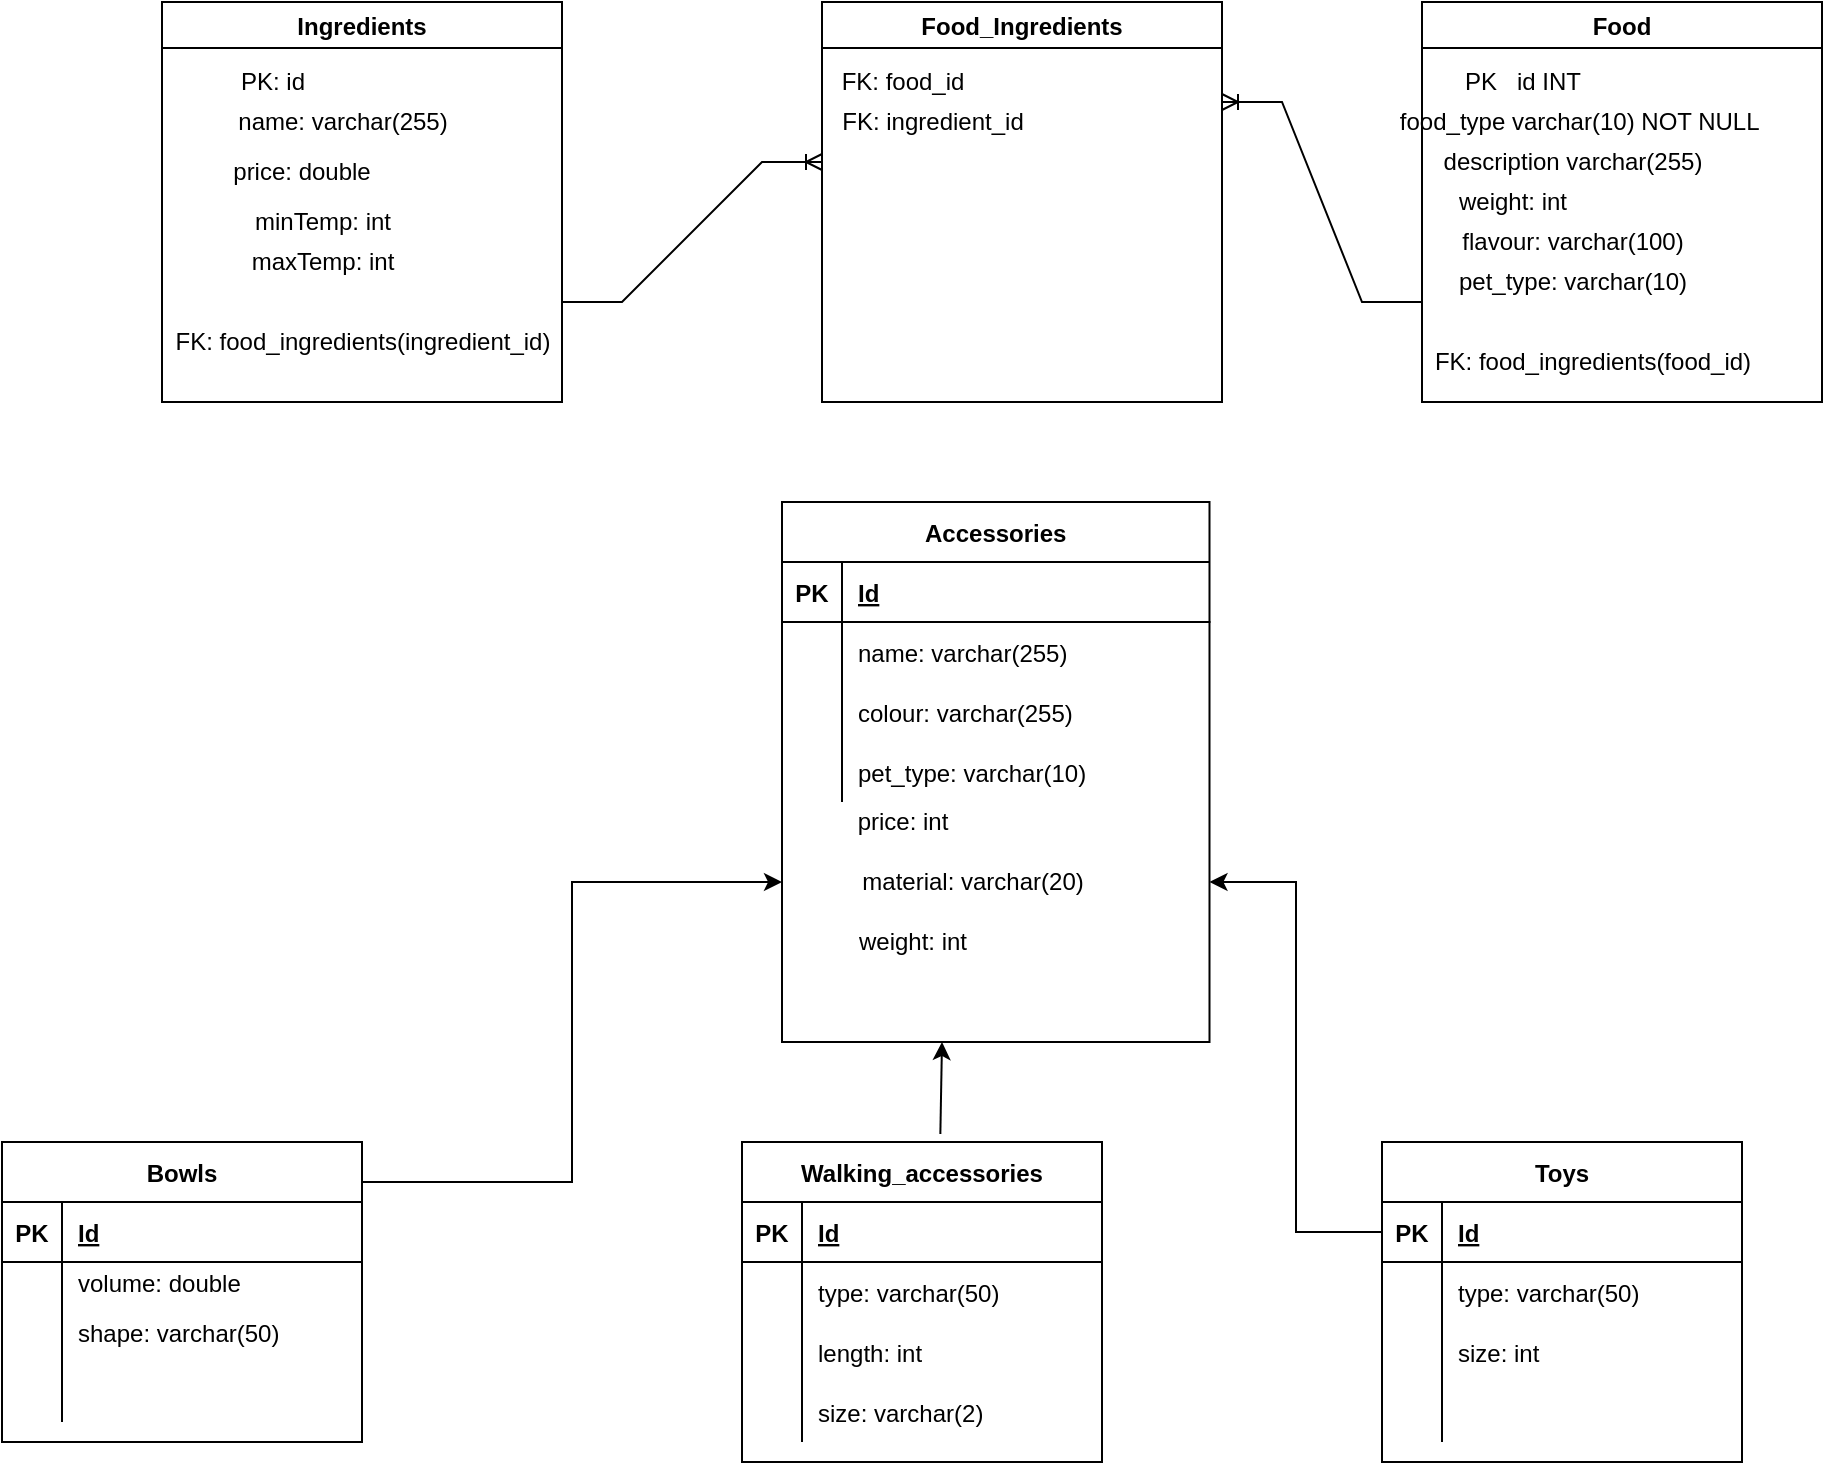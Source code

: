 <mxfile version="16.4.7" type="github">
  <diagram id="R2lEEEUBdFMjLlhIrx00" name="Page-1">
    <mxGraphModel dx="1848" dy="540" grid="1" gridSize="10" guides="1" tooltips="1" connect="1" arrows="1" fold="1" page="1" pageScale="1" pageWidth="850" pageHeight="1100" math="0" shadow="0" extFonts="Permanent Marker^https://fonts.googleapis.com/css?family=Permanent+Marker">
      <root>
        <mxCell id="0" />
        <mxCell id="1" parent="0" />
        <mxCell id="rDHi2IthwMf_unDpR9xK-4" value="Food" style="swimlane;" vertex="1" parent="1">
          <mxGeometry x="20" y="30" width="200" height="200" as="geometry" />
        </mxCell>
        <mxCell id="rDHi2IthwMf_unDpR9xK-5" value="PK&amp;nbsp; &amp;nbsp;id INT" style="text;html=1;align=center;verticalAlign=middle;resizable=0;points=[];autosize=1;strokeColor=none;fillColor=none;" vertex="1" parent="rDHi2IthwMf_unDpR9xK-4">
          <mxGeometry x="15" y="30" width="70" height="20" as="geometry" />
        </mxCell>
        <mxCell id="rDHi2IthwMf_unDpR9xK-12" value="&lt;blockquote style=&quot;margin: 0 0 0 40px ; border: none ; padding: 0px&quot;&gt;&lt;span style=&quot;white-space: pre&quot;&gt;	&lt;/span&gt;&lt;span style=&quot;white-space: pre&quot;&gt;	&lt;/span&gt;food_type varchar(10) NOT NULL&lt;/blockquote&gt;" style="text;html=1;align=center;verticalAlign=middle;resizable=0;points=[];autosize=1;strokeColor=none;fillColor=none;" vertex="1" parent="rDHi2IthwMf_unDpR9xK-4">
          <mxGeometry x="-90" y="50" width="290" height="20" as="geometry" />
        </mxCell>
        <mxCell id="rDHi2IthwMf_unDpR9xK-13" value="description varchar(255)" style="text;html=1;align=center;verticalAlign=middle;resizable=0;points=[];autosize=1;strokeColor=none;fillColor=none;" vertex="1" parent="rDHi2IthwMf_unDpR9xK-4">
          <mxGeometry y="70" width="150" height="20" as="geometry" />
        </mxCell>
        <mxCell id="rDHi2IthwMf_unDpR9xK-25" value="FK: food_ingredients(food_id)" style="text;html=1;align=center;verticalAlign=middle;resizable=0;points=[];autosize=1;strokeColor=none;fillColor=none;" vertex="1" parent="rDHi2IthwMf_unDpR9xK-4">
          <mxGeometry y="170" width="170" height="20" as="geometry" />
        </mxCell>
        <mxCell id="rDHi2IthwMf_unDpR9xK-34" value="weight: int" style="text;html=1;align=center;verticalAlign=middle;resizable=0;points=[];autosize=1;strokeColor=none;fillColor=none;" vertex="1" parent="rDHi2IthwMf_unDpR9xK-4">
          <mxGeometry x="10" y="90" width="70" height="20" as="geometry" />
        </mxCell>
        <mxCell id="rDHi2IthwMf_unDpR9xK-35" value="flavour: varchar(100)" style="text;html=1;align=center;verticalAlign=middle;resizable=0;points=[];autosize=1;strokeColor=none;fillColor=none;" vertex="1" parent="rDHi2IthwMf_unDpR9xK-4">
          <mxGeometry x="10" y="110" width="130" height="20" as="geometry" />
        </mxCell>
        <mxCell id="rDHi2IthwMf_unDpR9xK-62" value="pet_type: varchar(10)" style="text;html=1;align=center;verticalAlign=middle;resizable=0;points=[];autosize=1;strokeColor=none;fillColor=none;" vertex="1" parent="rDHi2IthwMf_unDpR9xK-4">
          <mxGeometry x="10" y="130" width="130" height="20" as="geometry" />
        </mxCell>
        <mxCell id="rDHi2IthwMf_unDpR9xK-14" value="Food_Ingredients" style="swimlane;" vertex="1" parent="1">
          <mxGeometry x="-280" y="30" width="200" height="200" as="geometry" />
        </mxCell>
        <mxCell id="rDHi2IthwMf_unDpR9xK-15" value="FK: food_id" style="text;html=1;align=center;verticalAlign=middle;resizable=0;points=[];autosize=1;strokeColor=none;fillColor=none;" vertex="1" parent="rDHi2IthwMf_unDpR9xK-14">
          <mxGeometry y="30" width="80" height="20" as="geometry" />
        </mxCell>
        <mxCell id="rDHi2IthwMf_unDpR9xK-16" value="FK: ingredient_id" style="text;html=1;align=center;verticalAlign=middle;resizable=0;points=[];autosize=1;strokeColor=none;fillColor=none;" vertex="1" parent="rDHi2IthwMf_unDpR9xK-14">
          <mxGeometry y="50" width="110" height="20" as="geometry" />
        </mxCell>
        <mxCell id="rDHi2IthwMf_unDpR9xK-18" value="Ingredients" style="swimlane;" vertex="1" parent="1">
          <mxGeometry x="-610" y="30" width="200" height="200" as="geometry" />
        </mxCell>
        <mxCell id="rDHi2IthwMf_unDpR9xK-19" value="PK: id" style="text;html=1;align=center;verticalAlign=middle;resizable=0;points=[];autosize=1;strokeColor=none;fillColor=none;" vertex="1" parent="rDHi2IthwMf_unDpR9xK-18">
          <mxGeometry x="30" y="30" width="50" height="20" as="geometry" />
        </mxCell>
        <mxCell id="rDHi2IthwMf_unDpR9xK-20" value="name: varchar(255)" style="text;html=1;align=center;verticalAlign=middle;resizable=0;points=[];autosize=1;strokeColor=none;fillColor=none;" vertex="1" parent="rDHi2IthwMf_unDpR9xK-18">
          <mxGeometry x="30" y="50" width="120" height="20" as="geometry" />
        </mxCell>
        <mxCell id="rDHi2IthwMf_unDpR9xK-21" value="price: double" style="text;html=1;strokeColor=none;fillColor=none;align=center;verticalAlign=middle;whiteSpace=wrap;rounded=0;" vertex="1" parent="rDHi2IthwMf_unDpR9xK-18">
          <mxGeometry x="20" y="70" width="100" height="30" as="geometry" />
        </mxCell>
        <mxCell id="rDHi2IthwMf_unDpR9xK-22" value="minTemp: int" style="text;html=1;align=center;verticalAlign=middle;resizable=0;points=[];autosize=1;strokeColor=none;fillColor=none;" vertex="1" parent="rDHi2IthwMf_unDpR9xK-18">
          <mxGeometry x="40" y="100" width="80" height="20" as="geometry" />
        </mxCell>
        <mxCell id="rDHi2IthwMf_unDpR9xK-23" value="maxTemp: int" style="text;html=1;align=center;verticalAlign=middle;resizable=0;points=[];autosize=1;strokeColor=none;fillColor=none;" vertex="1" parent="rDHi2IthwMf_unDpR9xK-18">
          <mxGeometry x="35" y="120" width="90" height="20" as="geometry" />
        </mxCell>
        <mxCell id="rDHi2IthwMf_unDpR9xK-26" value="FK: food_ingredients(ingredient_id)" style="text;html=1;align=center;verticalAlign=middle;resizable=0;points=[];autosize=1;strokeColor=none;fillColor=none;" vertex="1" parent="rDHi2IthwMf_unDpR9xK-18">
          <mxGeometry y="160" width="200" height="20" as="geometry" />
        </mxCell>
        <mxCell id="rDHi2IthwMf_unDpR9xK-28" value="" style="edgeStyle=entityRelationEdgeStyle;fontSize=12;html=1;endArrow=ERoneToMany;rounded=0;" edge="1" parent="1">
          <mxGeometry width="100" height="100" relative="1" as="geometry">
            <mxPoint x="-410" y="180" as="sourcePoint" />
            <mxPoint x="-280" y="110" as="targetPoint" />
          </mxGeometry>
        </mxCell>
        <mxCell id="rDHi2IthwMf_unDpR9xK-32" value="" style="edgeStyle=entityRelationEdgeStyle;fontSize=12;html=1;endArrow=none;rounded=0;startArrow=ERoneToMany;startFill=0;endFill=0;entryX=0;entryY=0.75;entryDx=0;entryDy=0;" edge="1" parent="1" target="rDHi2IthwMf_unDpR9xK-4">
          <mxGeometry width="100" height="100" relative="1" as="geometry">
            <mxPoint x="-80" y="80" as="sourcePoint" />
            <mxPoint x="-10" y="180" as="targetPoint" />
          </mxGeometry>
        </mxCell>
        <mxCell id="rDHi2IthwMf_unDpR9xK-63" value="Accessories" style="shape=table;startSize=30;container=1;collapsible=1;childLayout=tableLayout;fixedRows=1;rowLines=0;fontStyle=1;align=center;resizeLast=1;" vertex="1" parent="1">
          <mxGeometry x="-300" y="280" width="213.75" height="270" as="geometry" />
        </mxCell>
        <mxCell id="rDHi2IthwMf_unDpR9xK-64" value="" style="shape=tableRow;horizontal=0;startSize=0;swimlaneHead=0;swimlaneBody=0;fillColor=none;collapsible=0;dropTarget=0;points=[[0,0.5],[1,0.5]];portConstraint=eastwest;top=0;left=0;right=0;bottom=1;" vertex="1" parent="rDHi2IthwMf_unDpR9xK-63">
          <mxGeometry y="30" width="213.75" height="30" as="geometry" />
        </mxCell>
        <mxCell id="rDHi2IthwMf_unDpR9xK-65" value="PK" style="shape=partialRectangle;connectable=0;fillColor=none;top=0;left=0;bottom=0;right=0;fontStyle=1;overflow=hidden;" vertex="1" parent="rDHi2IthwMf_unDpR9xK-64">
          <mxGeometry width="30" height="30" as="geometry">
            <mxRectangle width="30" height="30" as="alternateBounds" />
          </mxGeometry>
        </mxCell>
        <mxCell id="rDHi2IthwMf_unDpR9xK-66" value="Id" style="shape=partialRectangle;connectable=0;fillColor=none;top=0;left=0;bottom=0;right=0;align=left;spacingLeft=6;fontStyle=5;overflow=hidden;" vertex="1" parent="rDHi2IthwMf_unDpR9xK-64">
          <mxGeometry x="30" width="183.75" height="30" as="geometry">
            <mxRectangle width="183.75" height="30" as="alternateBounds" />
          </mxGeometry>
        </mxCell>
        <mxCell id="rDHi2IthwMf_unDpR9xK-67" value="" style="shape=tableRow;horizontal=0;startSize=0;swimlaneHead=0;swimlaneBody=0;fillColor=none;collapsible=0;dropTarget=0;points=[[0,0.5],[1,0.5]];portConstraint=eastwest;top=0;left=0;right=0;bottom=0;" vertex="1" parent="rDHi2IthwMf_unDpR9xK-63">
          <mxGeometry y="60" width="213.75" height="30" as="geometry" />
        </mxCell>
        <mxCell id="rDHi2IthwMf_unDpR9xK-68" value="" style="shape=partialRectangle;connectable=0;fillColor=none;top=0;left=0;bottom=0;right=0;editable=1;overflow=hidden;" vertex="1" parent="rDHi2IthwMf_unDpR9xK-67">
          <mxGeometry width="30" height="30" as="geometry">
            <mxRectangle width="30" height="30" as="alternateBounds" />
          </mxGeometry>
        </mxCell>
        <mxCell id="rDHi2IthwMf_unDpR9xK-69" value="name: varchar(255)" style="shape=partialRectangle;connectable=0;fillColor=none;top=0;left=0;bottom=0;right=0;align=left;spacingLeft=6;overflow=hidden;" vertex="1" parent="rDHi2IthwMf_unDpR9xK-67">
          <mxGeometry x="30" width="183.75" height="30" as="geometry">
            <mxRectangle width="183.75" height="30" as="alternateBounds" />
          </mxGeometry>
        </mxCell>
        <mxCell id="rDHi2IthwMf_unDpR9xK-70" value="" style="shape=tableRow;horizontal=0;startSize=0;swimlaneHead=0;swimlaneBody=0;fillColor=none;collapsible=0;dropTarget=0;points=[[0,0.5],[1,0.5]];portConstraint=eastwest;top=0;left=0;right=0;bottom=0;" vertex="1" parent="rDHi2IthwMf_unDpR9xK-63">
          <mxGeometry y="90" width="213.75" height="30" as="geometry" />
        </mxCell>
        <mxCell id="rDHi2IthwMf_unDpR9xK-71" value="" style="shape=partialRectangle;connectable=0;fillColor=none;top=0;left=0;bottom=0;right=0;editable=1;overflow=hidden;" vertex="1" parent="rDHi2IthwMf_unDpR9xK-70">
          <mxGeometry width="30" height="30" as="geometry">
            <mxRectangle width="30" height="30" as="alternateBounds" />
          </mxGeometry>
        </mxCell>
        <mxCell id="rDHi2IthwMf_unDpR9xK-72" value="colour: varchar(255)" style="shape=partialRectangle;connectable=0;fillColor=none;top=0;left=0;bottom=0;right=0;align=left;spacingLeft=6;overflow=hidden;" vertex="1" parent="rDHi2IthwMf_unDpR9xK-70">
          <mxGeometry x="30" width="183.75" height="30" as="geometry">
            <mxRectangle width="183.75" height="30" as="alternateBounds" />
          </mxGeometry>
        </mxCell>
        <mxCell id="rDHi2IthwMf_unDpR9xK-73" value="" style="shape=tableRow;horizontal=0;startSize=0;swimlaneHead=0;swimlaneBody=0;fillColor=none;collapsible=0;dropTarget=0;points=[[0,0.5],[1,0.5]];portConstraint=eastwest;top=0;left=0;right=0;bottom=0;" vertex="1" parent="rDHi2IthwMf_unDpR9xK-63">
          <mxGeometry y="120" width="213.75" height="30" as="geometry" />
        </mxCell>
        <mxCell id="rDHi2IthwMf_unDpR9xK-74" value="" style="shape=partialRectangle;connectable=0;fillColor=none;top=0;left=0;bottom=0;right=0;editable=1;overflow=hidden;" vertex="1" parent="rDHi2IthwMf_unDpR9xK-73">
          <mxGeometry width="30" height="30" as="geometry">
            <mxRectangle width="30" height="30" as="alternateBounds" />
          </mxGeometry>
        </mxCell>
        <mxCell id="rDHi2IthwMf_unDpR9xK-75" value="pet_type: varchar(10)" style="shape=partialRectangle;connectable=0;fillColor=none;top=0;left=0;bottom=0;right=0;align=left;spacingLeft=6;overflow=hidden;" vertex="1" parent="rDHi2IthwMf_unDpR9xK-73">
          <mxGeometry x="30" width="183.75" height="30" as="geometry">
            <mxRectangle width="183.75" height="30" as="alternateBounds" />
          </mxGeometry>
        </mxCell>
        <mxCell id="rDHi2IthwMf_unDpR9xK-79" value="price: int" style="text;html=1;align=center;verticalAlign=middle;resizable=0;points=[];autosize=1;strokeColor=none;fillColor=none;" vertex="1" parent="1">
          <mxGeometry x="-270" y="430" width="60" height="20" as="geometry" />
        </mxCell>
        <mxCell id="rDHi2IthwMf_unDpR9xK-82" value="Bowls" style="shape=table;startSize=30;container=1;collapsible=1;childLayout=tableLayout;fixedRows=1;rowLines=0;fontStyle=1;align=center;resizeLast=1;" vertex="1" parent="1">
          <mxGeometry x="-690" y="600" width="180" height="150" as="geometry" />
        </mxCell>
        <mxCell id="rDHi2IthwMf_unDpR9xK-83" value="" style="shape=tableRow;horizontal=0;startSize=0;swimlaneHead=0;swimlaneBody=0;fillColor=none;collapsible=0;dropTarget=0;points=[[0,0.5],[1,0.5]];portConstraint=eastwest;top=0;left=0;right=0;bottom=1;" vertex="1" parent="rDHi2IthwMf_unDpR9xK-82">
          <mxGeometry y="30" width="180" height="30" as="geometry" />
        </mxCell>
        <mxCell id="rDHi2IthwMf_unDpR9xK-84" value="PK" style="shape=partialRectangle;connectable=0;fillColor=none;top=0;left=0;bottom=0;right=0;fontStyle=1;overflow=hidden;" vertex="1" parent="rDHi2IthwMf_unDpR9xK-83">
          <mxGeometry width="30" height="30" as="geometry">
            <mxRectangle width="30" height="30" as="alternateBounds" />
          </mxGeometry>
        </mxCell>
        <mxCell id="rDHi2IthwMf_unDpR9xK-85" value="Id" style="shape=partialRectangle;connectable=0;fillColor=none;top=0;left=0;bottom=0;right=0;align=left;spacingLeft=6;fontStyle=5;overflow=hidden;" vertex="1" parent="rDHi2IthwMf_unDpR9xK-83">
          <mxGeometry x="30" width="150" height="30" as="geometry">
            <mxRectangle width="150" height="30" as="alternateBounds" />
          </mxGeometry>
        </mxCell>
        <mxCell id="rDHi2IthwMf_unDpR9xK-86" value="" style="shape=tableRow;horizontal=0;startSize=0;swimlaneHead=0;swimlaneBody=0;fillColor=none;collapsible=0;dropTarget=0;points=[[0,0.5],[1,0.5]];portConstraint=eastwest;top=0;left=0;right=0;bottom=0;" vertex="1" parent="rDHi2IthwMf_unDpR9xK-82">
          <mxGeometry y="60" width="180" height="20" as="geometry" />
        </mxCell>
        <mxCell id="rDHi2IthwMf_unDpR9xK-87" value="" style="shape=partialRectangle;connectable=0;fillColor=none;top=0;left=0;bottom=0;right=0;editable=1;overflow=hidden;" vertex="1" parent="rDHi2IthwMf_unDpR9xK-86">
          <mxGeometry width="30" height="20" as="geometry">
            <mxRectangle width="30" height="20" as="alternateBounds" />
          </mxGeometry>
        </mxCell>
        <mxCell id="rDHi2IthwMf_unDpR9xK-88" value="volume: double" style="shape=partialRectangle;connectable=0;fillColor=none;top=0;left=0;bottom=0;right=0;align=left;spacingLeft=6;overflow=hidden;" vertex="1" parent="rDHi2IthwMf_unDpR9xK-86">
          <mxGeometry x="30" width="150" height="20" as="geometry">
            <mxRectangle width="150" height="20" as="alternateBounds" />
          </mxGeometry>
        </mxCell>
        <mxCell id="rDHi2IthwMf_unDpR9xK-89" value="" style="shape=tableRow;horizontal=0;startSize=0;swimlaneHead=0;swimlaneBody=0;fillColor=none;collapsible=0;dropTarget=0;points=[[0,0.5],[1,0.5]];portConstraint=eastwest;top=0;left=0;right=0;bottom=0;" vertex="1" parent="rDHi2IthwMf_unDpR9xK-82">
          <mxGeometry y="80" width="180" height="30" as="geometry" />
        </mxCell>
        <mxCell id="rDHi2IthwMf_unDpR9xK-90" value="" style="shape=partialRectangle;connectable=0;fillColor=none;top=0;left=0;bottom=0;right=0;editable=1;overflow=hidden;" vertex="1" parent="rDHi2IthwMf_unDpR9xK-89">
          <mxGeometry width="30" height="30" as="geometry">
            <mxRectangle width="30" height="30" as="alternateBounds" />
          </mxGeometry>
        </mxCell>
        <mxCell id="rDHi2IthwMf_unDpR9xK-91" value="shape: varchar(50)" style="shape=partialRectangle;connectable=0;fillColor=none;top=0;left=0;bottom=0;right=0;align=left;spacingLeft=6;overflow=hidden;" vertex="1" parent="rDHi2IthwMf_unDpR9xK-89">
          <mxGeometry x="30" width="150" height="30" as="geometry">
            <mxRectangle width="150" height="30" as="alternateBounds" />
          </mxGeometry>
        </mxCell>
        <mxCell id="rDHi2IthwMf_unDpR9xK-92" value="" style="shape=tableRow;horizontal=0;startSize=0;swimlaneHead=0;swimlaneBody=0;fillColor=none;collapsible=0;dropTarget=0;points=[[0,0.5],[1,0.5]];portConstraint=eastwest;top=0;left=0;right=0;bottom=0;" vertex="1" parent="rDHi2IthwMf_unDpR9xK-82">
          <mxGeometry y="110" width="180" height="30" as="geometry" />
        </mxCell>
        <mxCell id="rDHi2IthwMf_unDpR9xK-93" value="" style="shape=partialRectangle;connectable=0;fillColor=none;top=0;left=0;bottom=0;right=0;editable=1;overflow=hidden;" vertex="1" parent="rDHi2IthwMf_unDpR9xK-92">
          <mxGeometry width="30" height="30" as="geometry">
            <mxRectangle width="30" height="30" as="alternateBounds" />
          </mxGeometry>
        </mxCell>
        <mxCell id="rDHi2IthwMf_unDpR9xK-94" value="" style="shape=partialRectangle;connectable=0;fillColor=none;top=0;left=0;bottom=0;right=0;align=left;spacingLeft=6;overflow=hidden;" vertex="1" parent="rDHi2IthwMf_unDpR9xK-92">
          <mxGeometry x="30" width="150" height="30" as="geometry">
            <mxRectangle width="150" height="30" as="alternateBounds" />
          </mxGeometry>
        </mxCell>
        <mxCell id="rDHi2IthwMf_unDpR9xK-95" value="&lt;span style=&quot;text-align: left&quot;&gt;material: varchar(20)&lt;/span&gt;" style="text;html=1;align=center;verticalAlign=middle;resizable=0;points=[];autosize=1;strokeColor=none;fillColor=none;" vertex="1" parent="1">
          <mxGeometry x="-270" y="460" width="130" height="20" as="geometry" />
        </mxCell>
        <mxCell id="rDHi2IthwMf_unDpR9xK-96" value="weight: int" style="text;html=1;align=center;verticalAlign=middle;resizable=0;points=[];autosize=1;strokeColor=none;fillColor=none;" vertex="1" parent="1">
          <mxGeometry x="-270" y="490" width="70" height="20" as="geometry" />
        </mxCell>
        <mxCell id="rDHi2IthwMf_unDpR9xK-99" value="Walking_accessories" style="shape=table;startSize=30;container=1;collapsible=1;childLayout=tableLayout;fixedRows=1;rowLines=0;fontStyle=1;align=center;resizeLast=1;" vertex="1" parent="1">
          <mxGeometry x="-320" y="600" width="180" height="160" as="geometry" />
        </mxCell>
        <mxCell id="rDHi2IthwMf_unDpR9xK-100" value="" style="shape=tableRow;horizontal=0;startSize=0;swimlaneHead=0;swimlaneBody=0;fillColor=none;collapsible=0;dropTarget=0;points=[[0,0.5],[1,0.5]];portConstraint=eastwest;top=0;left=0;right=0;bottom=1;" vertex="1" parent="rDHi2IthwMf_unDpR9xK-99">
          <mxGeometry y="30" width="180" height="30" as="geometry" />
        </mxCell>
        <mxCell id="rDHi2IthwMf_unDpR9xK-101" value="PK" style="shape=partialRectangle;connectable=0;fillColor=none;top=0;left=0;bottom=0;right=0;fontStyle=1;overflow=hidden;" vertex="1" parent="rDHi2IthwMf_unDpR9xK-100">
          <mxGeometry width="30" height="30" as="geometry">
            <mxRectangle width="30" height="30" as="alternateBounds" />
          </mxGeometry>
        </mxCell>
        <mxCell id="rDHi2IthwMf_unDpR9xK-102" value="Id" style="shape=partialRectangle;connectable=0;fillColor=none;top=0;left=0;bottom=0;right=0;align=left;spacingLeft=6;fontStyle=5;overflow=hidden;" vertex="1" parent="rDHi2IthwMf_unDpR9xK-100">
          <mxGeometry x="30" width="150" height="30" as="geometry">
            <mxRectangle width="150" height="30" as="alternateBounds" />
          </mxGeometry>
        </mxCell>
        <mxCell id="rDHi2IthwMf_unDpR9xK-103" value="" style="shape=tableRow;horizontal=0;startSize=0;swimlaneHead=0;swimlaneBody=0;fillColor=none;collapsible=0;dropTarget=0;points=[[0,0.5],[1,0.5]];portConstraint=eastwest;top=0;left=0;right=0;bottom=0;" vertex="1" parent="rDHi2IthwMf_unDpR9xK-99">
          <mxGeometry y="60" width="180" height="30" as="geometry" />
        </mxCell>
        <mxCell id="rDHi2IthwMf_unDpR9xK-104" value="" style="shape=partialRectangle;connectable=0;fillColor=none;top=0;left=0;bottom=0;right=0;editable=1;overflow=hidden;" vertex="1" parent="rDHi2IthwMf_unDpR9xK-103">
          <mxGeometry width="30" height="30" as="geometry">
            <mxRectangle width="30" height="30" as="alternateBounds" />
          </mxGeometry>
        </mxCell>
        <mxCell id="rDHi2IthwMf_unDpR9xK-105" value="type: varchar(50)" style="shape=partialRectangle;connectable=0;fillColor=none;top=0;left=0;bottom=0;right=0;align=left;spacingLeft=6;overflow=hidden;" vertex="1" parent="rDHi2IthwMf_unDpR9xK-103">
          <mxGeometry x="30" width="150" height="30" as="geometry">
            <mxRectangle width="150" height="30" as="alternateBounds" />
          </mxGeometry>
        </mxCell>
        <mxCell id="rDHi2IthwMf_unDpR9xK-106" value="" style="shape=tableRow;horizontal=0;startSize=0;swimlaneHead=0;swimlaneBody=0;fillColor=none;collapsible=0;dropTarget=0;points=[[0,0.5],[1,0.5]];portConstraint=eastwest;top=0;left=0;right=0;bottom=0;" vertex="1" parent="rDHi2IthwMf_unDpR9xK-99">
          <mxGeometry y="90" width="180" height="30" as="geometry" />
        </mxCell>
        <mxCell id="rDHi2IthwMf_unDpR9xK-107" value="" style="shape=partialRectangle;connectable=0;fillColor=none;top=0;left=0;bottom=0;right=0;editable=1;overflow=hidden;" vertex="1" parent="rDHi2IthwMf_unDpR9xK-106">
          <mxGeometry width="30" height="30" as="geometry">
            <mxRectangle width="30" height="30" as="alternateBounds" />
          </mxGeometry>
        </mxCell>
        <mxCell id="rDHi2IthwMf_unDpR9xK-108" value="length: int" style="shape=partialRectangle;connectable=0;fillColor=none;top=0;left=0;bottom=0;right=0;align=left;spacingLeft=6;overflow=hidden;" vertex="1" parent="rDHi2IthwMf_unDpR9xK-106">
          <mxGeometry x="30" width="150" height="30" as="geometry">
            <mxRectangle width="150" height="30" as="alternateBounds" />
          </mxGeometry>
        </mxCell>
        <mxCell id="rDHi2IthwMf_unDpR9xK-109" value="" style="shape=tableRow;horizontal=0;startSize=0;swimlaneHead=0;swimlaneBody=0;fillColor=none;collapsible=0;dropTarget=0;points=[[0,0.5],[1,0.5]];portConstraint=eastwest;top=0;left=0;right=0;bottom=0;" vertex="1" parent="rDHi2IthwMf_unDpR9xK-99">
          <mxGeometry y="120" width="180" height="30" as="geometry" />
        </mxCell>
        <mxCell id="rDHi2IthwMf_unDpR9xK-110" value="" style="shape=partialRectangle;connectable=0;fillColor=none;top=0;left=0;bottom=0;right=0;editable=1;overflow=hidden;" vertex="1" parent="rDHi2IthwMf_unDpR9xK-109">
          <mxGeometry width="30" height="30" as="geometry">
            <mxRectangle width="30" height="30" as="alternateBounds" />
          </mxGeometry>
        </mxCell>
        <mxCell id="rDHi2IthwMf_unDpR9xK-111" value="size: varchar(2)" style="shape=partialRectangle;connectable=0;fillColor=none;top=0;left=0;bottom=0;right=0;align=left;spacingLeft=6;overflow=hidden;" vertex="1" parent="rDHi2IthwMf_unDpR9xK-109">
          <mxGeometry x="30" width="150" height="30" as="geometry">
            <mxRectangle width="150" height="30" as="alternateBounds" />
          </mxGeometry>
        </mxCell>
        <mxCell id="rDHi2IthwMf_unDpR9xK-113" value="Toys" style="shape=table;startSize=30;container=1;collapsible=1;childLayout=tableLayout;fixedRows=1;rowLines=0;fontStyle=1;align=center;resizeLast=1;" vertex="1" parent="1">
          <mxGeometry y="600" width="180" height="160" as="geometry" />
        </mxCell>
        <mxCell id="rDHi2IthwMf_unDpR9xK-114" value="" style="shape=tableRow;horizontal=0;startSize=0;swimlaneHead=0;swimlaneBody=0;fillColor=none;collapsible=0;dropTarget=0;points=[[0,0.5],[1,0.5]];portConstraint=eastwest;top=0;left=0;right=0;bottom=1;" vertex="1" parent="rDHi2IthwMf_unDpR9xK-113">
          <mxGeometry y="30" width="180" height="30" as="geometry" />
        </mxCell>
        <mxCell id="rDHi2IthwMf_unDpR9xK-115" value="PK" style="shape=partialRectangle;connectable=0;fillColor=none;top=0;left=0;bottom=0;right=0;fontStyle=1;overflow=hidden;" vertex="1" parent="rDHi2IthwMf_unDpR9xK-114">
          <mxGeometry width="30" height="30" as="geometry">
            <mxRectangle width="30" height="30" as="alternateBounds" />
          </mxGeometry>
        </mxCell>
        <mxCell id="rDHi2IthwMf_unDpR9xK-116" value="Id" style="shape=partialRectangle;connectable=0;fillColor=none;top=0;left=0;bottom=0;right=0;align=left;spacingLeft=6;fontStyle=5;overflow=hidden;" vertex="1" parent="rDHi2IthwMf_unDpR9xK-114">
          <mxGeometry x="30" width="150" height="30" as="geometry">
            <mxRectangle width="150" height="30" as="alternateBounds" />
          </mxGeometry>
        </mxCell>
        <mxCell id="rDHi2IthwMf_unDpR9xK-117" value="" style="shape=tableRow;horizontal=0;startSize=0;swimlaneHead=0;swimlaneBody=0;fillColor=none;collapsible=0;dropTarget=0;points=[[0,0.5],[1,0.5]];portConstraint=eastwest;top=0;left=0;right=0;bottom=0;" vertex="1" parent="rDHi2IthwMf_unDpR9xK-113">
          <mxGeometry y="60" width="180" height="30" as="geometry" />
        </mxCell>
        <mxCell id="rDHi2IthwMf_unDpR9xK-118" value="" style="shape=partialRectangle;connectable=0;fillColor=none;top=0;left=0;bottom=0;right=0;editable=1;overflow=hidden;" vertex="1" parent="rDHi2IthwMf_unDpR9xK-117">
          <mxGeometry width="30" height="30" as="geometry">
            <mxRectangle width="30" height="30" as="alternateBounds" />
          </mxGeometry>
        </mxCell>
        <mxCell id="rDHi2IthwMf_unDpR9xK-119" value="type: varchar(50)" style="shape=partialRectangle;connectable=0;fillColor=none;top=0;left=0;bottom=0;right=0;align=left;spacingLeft=6;overflow=hidden;" vertex="1" parent="rDHi2IthwMf_unDpR9xK-117">
          <mxGeometry x="30" width="150" height="30" as="geometry">
            <mxRectangle width="150" height="30" as="alternateBounds" />
          </mxGeometry>
        </mxCell>
        <mxCell id="rDHi2IthwMf_unDpR9xK-120" value="" style="shape=tableRow;horizontal=0;startSize=0;swimlaneHead=0;swimlaneBody=0;fillColor=none;collapsible=0;dropTarget=0;points=[[0,0.5],[1,0.5]];portConstraint=eastwest;top=0;left=0;right=0;bottom=0;" vertex="1" parent="rDHi2IthwMf_unDpR9xK-113">
          <mxGeometry y="90" width="180" height="30" as="geometry" />
        </mxCell>
        <mxCell id="rDHi2IthwMf_unDpR9xK-121" value="" style="shape=partialRectangle;connectable=0;fillColor=none;top=0;left=0;bottom=0;right=0;editable=1;overflow=hidden;" vertex="1" parent="rDHi2IthwMf_unDpR9xK-120">
          <mxGeometry width="30" height="30" as="geometry">
            <mxRectangle width="30" height="30" as="alternateBounds" />
          </mxGeometry>
        </mxCell>
        <mxCell id="rDHi2IthwMf_unDpR9xK-122" value="size: int" style="shape=partialRectangle;connectable=0;fillColor=none;top=0;left=0;bottom=0;right=0;align=left;spacingLeft=6;overflow=hidden;" vertex="1" parent="rDHi2IthwMf_unDpR9xK-120">
          <mxGeometry x="30" width="150" height="30" as="geometry">
            <mxRectangle width="150" height="30" as="alternateBounds" />
          </mxGeometry>
        </mxCell>
        <mxCell id="rDHi2IthwMf_unDpR9xK-123" value="" style="shape=tableRow;horizontal=0;startSize=0;swimlaneHead=0;swimlaneBody=0;fillColor=none;collapsible=0;dropTarget=0;points=[[0,0.5],[1,0.5]];portConstraint=eastwest;top=0;left=0;right=0;bottom=0;" vertex="1" parent="rDHi2IthwMf_unDpR9xK-113">
          <mxGeometry y="120" width="180" height="30" as="geometry" />
        </mxCell>
        <mxCell id="rDHi2IthwMf_unDpR9xK-124" value="" style="shape=partialRectangle;connectable=0;fillColor=none;top=0;left=0;bottom=0;right=0;editable=1;overflow=hidden;" vertex="1" parent="rDHi2IthwMf_unDpR9xK-123">
          <mxGeometry width="30" height="30" as="geometry">
            <mxRectangle width="30" height="30" as="alternateBounds" />
          </mxGeometry>
        </mxCell>
        <mxCell id="rDHi2IthwMf_unDpR9xK-125" value="" style="shape=partialRectangle;connectable=0;fillColor=none;top=0;left=0;bottom=0;right=0;align=left;spacingLeft=6;overflow=hidden;" vertex="1" parent="rDHi2IthwMf_unDpR9xK-123">
          <mxGeometry x="30" width="150" height="30" as="geometry">
            <mxRectangle width="150" height="30" as="alternateBounds" />
          </mxGeometry>
        </mxCell>
        <mxCell id="rDHi2IthwMf_unDpR9xK-126" value="" style="edgeStyle=elbowEdgeStyle;elbow=horizontal;endArrow=classic;html=1;rounded=0;" edge="1" parent="1">
          <mxGeometry width="50" height="50" relative="1" as="geometry">
            <mxPoint x="-510" y="620" as="sourcePoint" />
            <mxPoint x="-300" y="470" as="targetPoint" />
          </mxGeometry>
        </mxCell>
        <mxCell id="rDHi2IthwMf_unDpR9xK-129" value="" style="edgeStyle=elbowEdgeStyle;elbow=horizontal;endArrow=classic;html=1;rounded=0;exitX=0;exitY=0.5;exitDx=0;exitDy=0;" edge="1" parent="1" source="rDHi2IthwMf_unDpR9xK-114">
          <mxGeometry width="50" height="50" relative="1" as="geometry">
            <mxPoint x="-36.25" y="520" as="sourcePoint" />
            <mxPoint x="-86.25" y="470" as="targetPoint" />
          </mxGeometry>
        </mxCell>
        <mxCell id="rDHi2IthwMf_unDpR9xK-130" value="" style="endArrow=classic;html=1;rounded=0;exitX=0.551;exitY=-0.025;exitDx=0;exitDy=0;exitPerimeter=0;" edge="1" parent="1" source="rDHi2IthwMf_unDpR9xK-99">
          <mxGeometry width="50" height="50" relative="1" as="geometry">
            <mxPoint x="-270" y="600" as="sourcePoint" />
            <mxPoint x="-220" y="550" as="targetPoint" />
          </mxGeometry>
        </mxCell>
      </root>
    </mxGraphModel>
  </diagram>
</mxfile>
